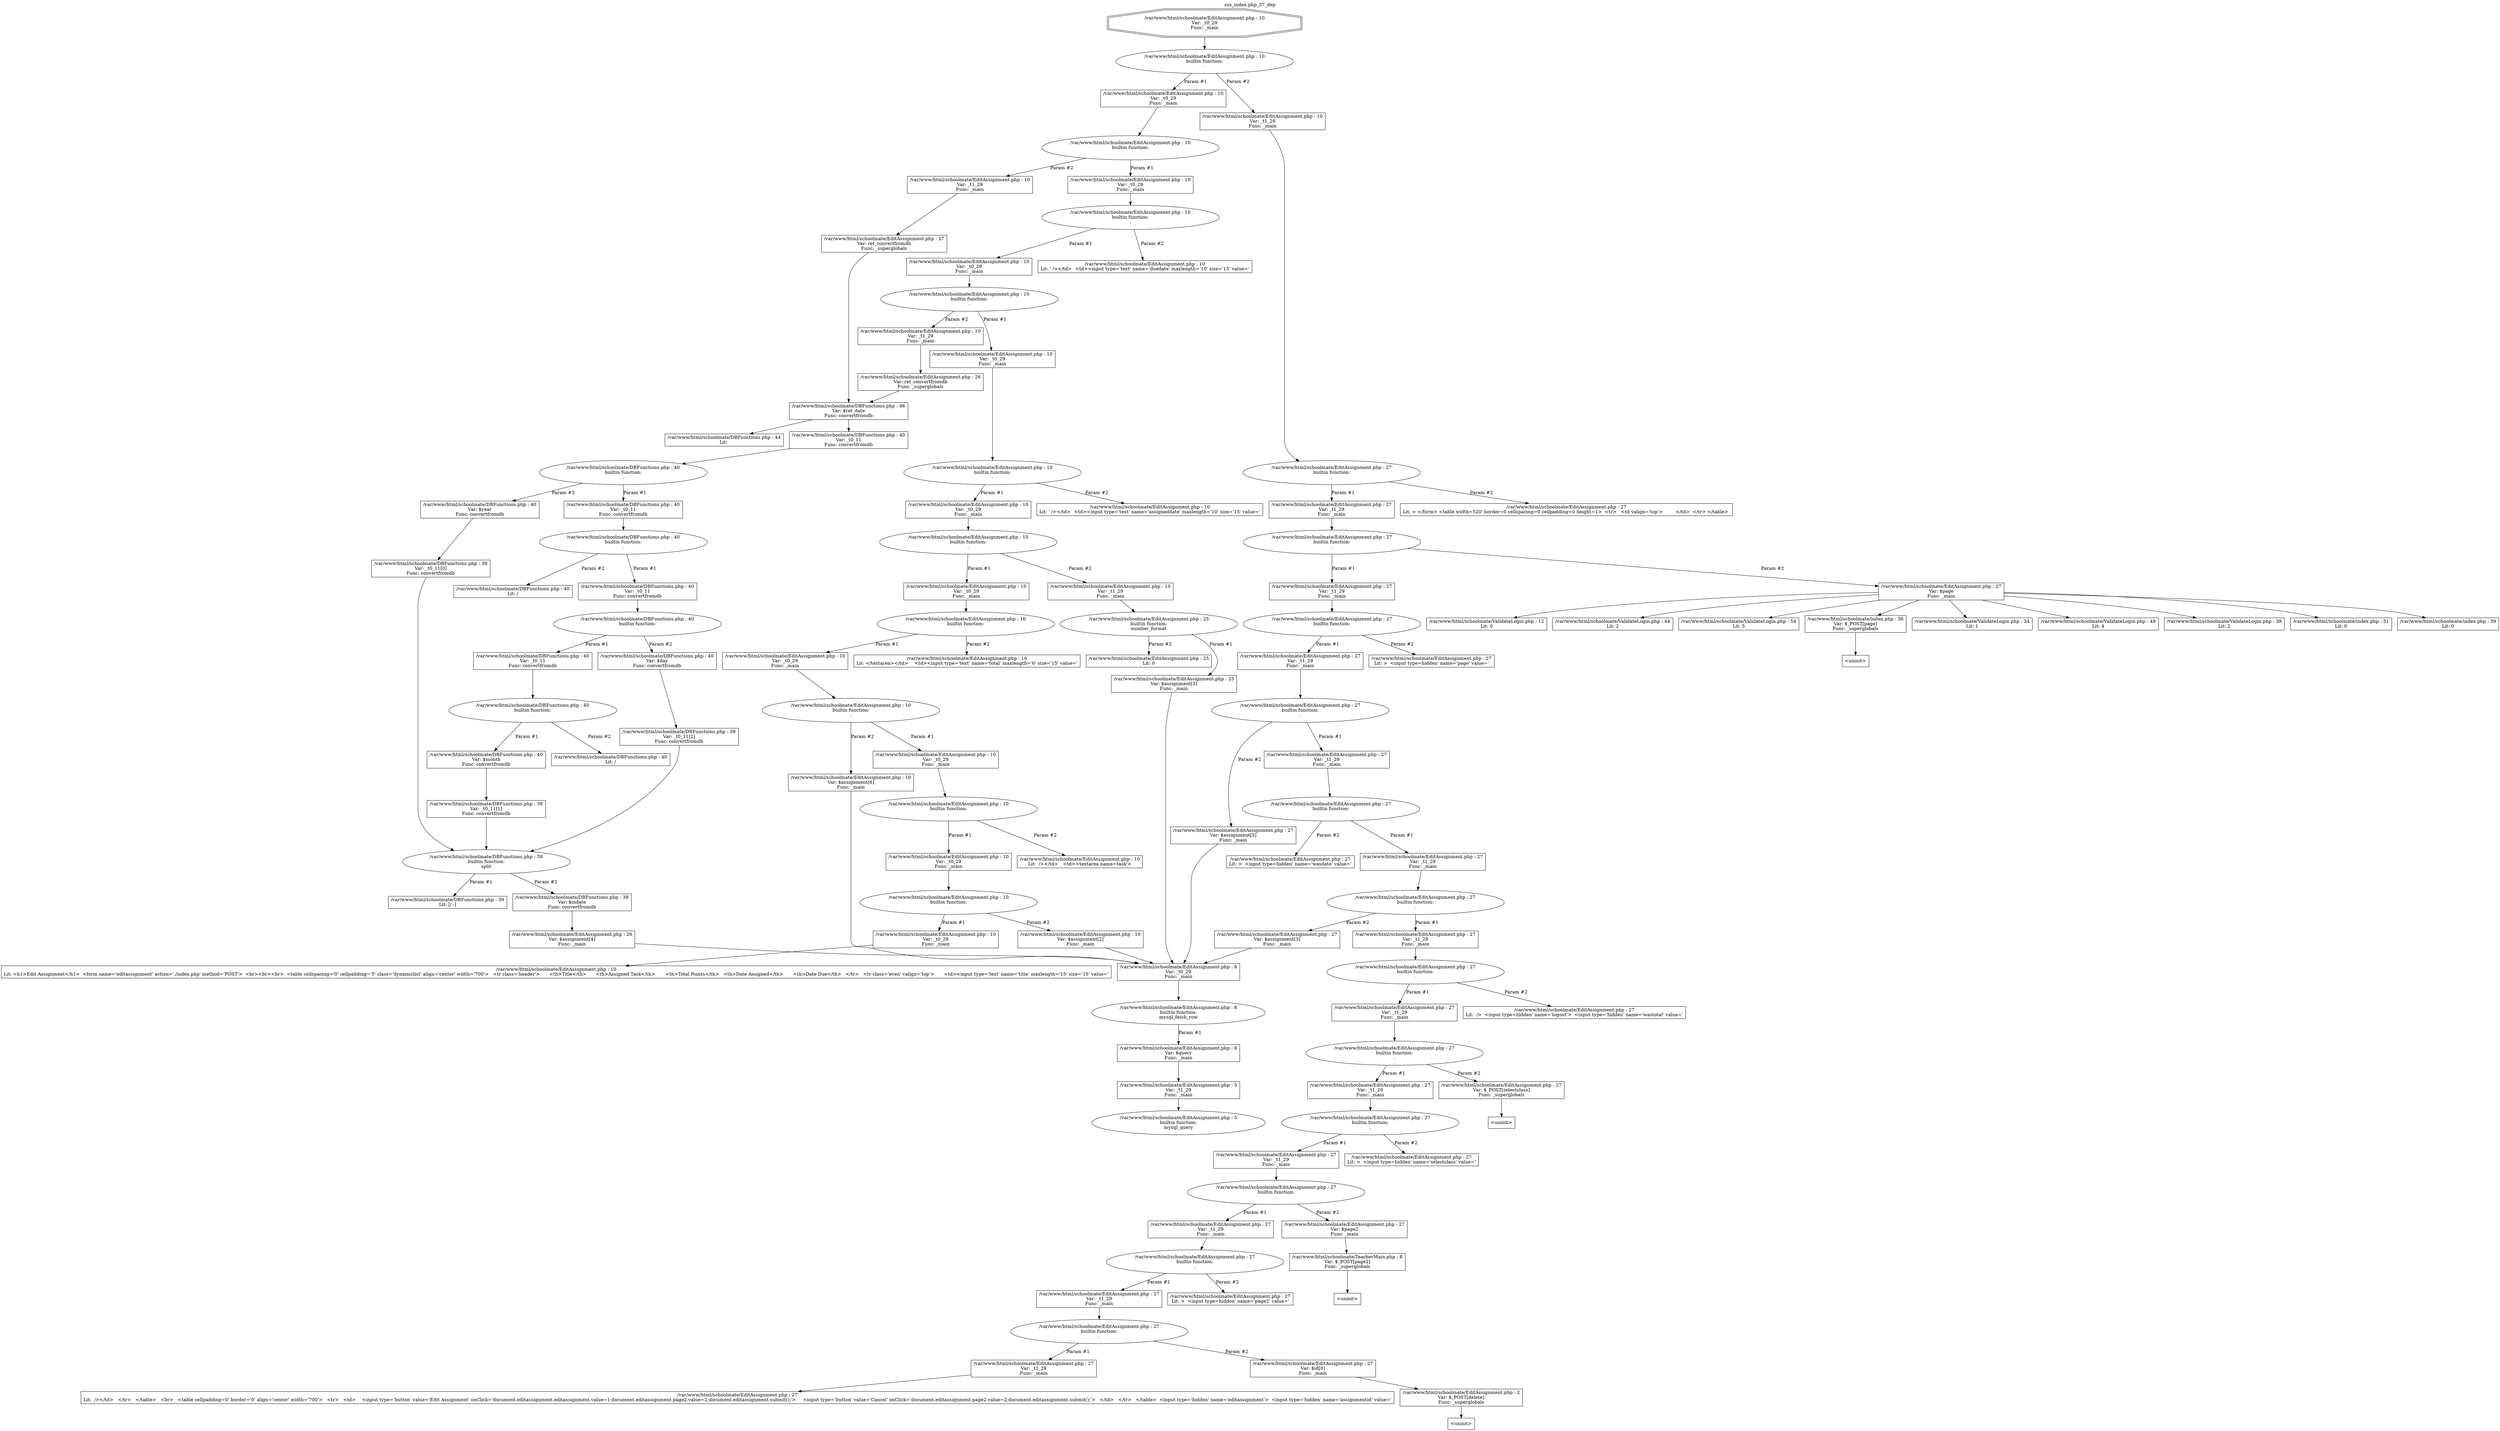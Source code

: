 digraph cfg {
  label="xss_index.php_37_dep";
  labelloc=t;
  n1 [shape=doubleoctagon, label="/var/www/html/schoolmate/EditAssignment.php : 10\nVar: _t0_29\nFunc: _main\n"];
  n2 [shape=ellipse, label="/var/www/html/schoolmate/EditAssignment.php : 10\nbuiltin function:\n.\n"];
  n3 [shape=box, label="/var/www/html/schoolmate/EditAssignment.php : 10\nVar: _t0_29\nFunc: _main\n"];
  n4 [shape=ellipse, label="/var/www/html/schoolmate/EditAssignment.php : 10\nbuiltin function:\n.\n"];
  n5 [shape=box, label="/var/www/html/schoolmate/EditAssignment.php : 10\nVar: _t0_29\nFunc: _main\n"];
  n6 [shape=ellipse, label="/var/www/html/schoolmate/EditAssignment.php : 10\nbuiltin function:\n.\n"];
  n7 [shape=box, label="/var/www/html/schoolmate/EditAssignment.php : 10\nVar: _t0_29\nFunc: _main\n"];
  n8 [shape=ellipse, label="/var/www/html/schoolmate/EditAssignment.php : 10\nbuiltin function:\n.\n"];
  n9 [shape=box, label="/var/www/html/schoolmate/EditAssignment.php : 10\nVar: _t0_29\nFunc: _main\n"];
  n10 [shape=ellipse, label="/var/www/html/schoolmate/EditAssignment.php : 10\nbuiltin function:\n.\n"];
  n11 [shape=box, label="/var/www/html/schoolmate/EditAssignment.php : 10\nVar: _t0_29\nFunc: _main\n"];
  n12 [shape=ellipse, label="/var/www/html/schoolmate/EditAssignment.php : 10\nbuiltin function:\n.\n"];
  n13 [shape=box, label="/var/www/html/schoolmate/EditAssignment.php : 10\nVar: _t0_29\nFunc: _main\n"];
  n14 [shape=ellipse, label="/var/www/html/schoolmate/EditAssignment.php : 10\nbuiltin function:\n.\n"];
  n15 [shape=box, label="/var/www/html/schoolmate/EditAssignment.php : 10\nVar: _t0_29\nFunc: _main\n"];
  n16 [shape=ellipse, label="/var/www/html/schoolmate/EditAssignment.php : 10\nbuiltin function:\n.\n"];
  n17 [shape=box, label="/var/www/html/schoolmate/EditAssignment.php : 10\nVar: _t0_29\nFunc: _main\n"];
  n18 [shape=ellipse, label="/var/www/html/schoolmate/EditAssignment.php : 10\nbuiltin function:\n.\n"];
  n19 [shape=box, label="/var/www/html/schoolmate/EditAssignment.php : 10\nVar: _t0_29\nFunc: _main\n"];
  n20 [shape=ellipse, label="/var/www/html/schoolmate/EditAssignment.php : 10\nbuiltin function:\n.\n"];
  n21 [shape=box, label="/var/www/html/schoolmate/EditAssignment.php : 10\nVar: _t0_29\nFunc: _main\n"];
  n22 [shape=box, label="/var/www/html/schoolmate/EditAssignment.php : 10\nLit: <h1>Edit Assignment</h1>  <form name='editassignment' action='./index.php' method='POST'>  <br><br><br>  <table cellspacing='0' cellpadding='5' class='dynamiclist' align='center' width='700'>   <tr class='header'>	<th>Title</th>	<th>Assigned Task</th>	<th>Total Points</th>	<th>Date Assigned</th>	<th>Date Due</th>   </tr>   <tr class='even' valign='top'>	<td><input type='text' name='title' maxlength='15' size='15' value='\n"];
  n23 [shape=box, label="/var/www/html/schoolmate/EditAssignment.php : 10\nVar: $assignment[2]\nFunc: _main\n"];
  n24 [shape=box, label="/var/www/html/schoolmate/EditAssignment.php : 8\nVar: _t0_29\nFunc: _main\n"];
  n25 [shape=ellipse, label="/var/www/html/schoolmate/EditAssignment.php : 8\nbuiltin function:\nmysql_fetch_row\n"];
  n26 [shape=box, label="/var/www/html/schoolmate/EditAssignment.php : 8\nVar: $query\nFunc: _main\n"];
  n27 [shape=box, label="/var/www/html/schoolmate/EditAssignment.php : 5\nVar: _t1_29\nFunc: _main\n"];
  n28 [shape=ellipse, label="/var/www/html/schoolmate/EditAssignment.php : 5\nbuiltin function:\nmysql_query\n"];
  n29 [shape=box, label="/var/www/html/schoolmate/EditAssignment.php : 10\nLit:  /></td>	<td><textarea name=task'>\n"];
  n30 [shape=box, label="/var/www/html/schoolmate/EditAssignment.php : 10\nVar: $assignment[6]\nFunc: _main\n"];
  n31 [shape=box, label="/var/www/html/schoolmate/EditAssignment.php : 10\nLit: </textarea></td>	<td><input type='text' name='total' maxlength='6' size='15' value='\n"];
  n32 [shape=box, label="/var/www/html/schoolmate/EditAssignment.php : 10\nVar: _t1_29\nFunc: _main\n"];
  n33 [shape=ellipse, label="/var/www/html/schoolmate/EditAssignment.php : 25\nbuiltin function:\nnumber_format\n"];
  n34 [shape=box, label="/var/www/html/schoolmate/EditAssignment.php : 25\nVar: $assignment[3]\nFunc: _main\n"];
  n35 [shape=box, label="/var/www/html/schoolmate/EditAssignment.php : 25\nLit: 0\n"];
  n36 [shape=box, label="/var/www/html/schoolmate/EditAssignment.php : 10\nLit: ' /></td>	<td><input type='text' name='assigneddate' maxlength='10' size='15' value='\n"];
  n37 [shape=box, label="/var/www/html/schoolmate/EditAssignment.php : 10\nVar: _t1_29\nFunc: _main\n"];
  n38 [shape=box, label="/var/www/html/schoolmate/EditAssignment.php : 26\nVar: ret_convertfromdb\nFunc: _superglobals\n"];
  n39 [shape=box, label="/var/www/html/schoolmate/DBFunctions.php : 46\nVar: $ret_date\nFunc: convertfromdb\n"];
  n40 [shape=box, label="/var/www/html/schoolmate/DBFunctions.php : 40\nVar: _t0_11\nFunc: convertfromdb\n"];
  n41 [shape=ellipse, label="/var/www/html/schoolmate/DBFunctions.php : 40\nbuiltin function:\n.\n"];
  n42 [shape=box, label="/var/www/html/schoolmate/DBFunctions.php : 40\nVar: _t0_11\nFunc: convertfromdb\n"];
  n43 [shape=ellipse, label="/var/www/html/schoolmate/DBFunctions.php : 40\nbuiltin function:\n.\n"];
  n44 [shape=box, label="/var/www/html/schoolmate/DBFunctions.php : 40\nVar: _t0_11\nFunc: convertfromdb\n"];
  n45 [shape=ellipse, label="/var/www/html/schoolmate/DBFunctions.php : 40\nbuiltin function:\n.\n"];
  n46 [shape=box, label="/var/www/html/schoolmate/DBFunctions.php : 40\nVar: _t0_11\nFunc: convertfromdb\n"];
  n47 [shape=ellipse, label="/var/www/html/schoolmate/DBFunctions.php : 40\nbuiltin function:\n.\n"];
  n48 [shape=box, label="/var/www/html/schoolmate/DBFunctions.php : 40\nVar: $month\nFunc: convertfromdb\n"];
  n49 [shape=box, label="/var/www/html/schoolmate/DBFunctions.php : 39\nVar: _t0_11[1]\nFunc: convertfromdb\n"];
  n50 [shape=ellipse, label="/var/www/html/schoolmate/DBFunctions.php : 39\nbuiltin function:\nsplit\n"];
  n51 [shape=box, label="/var/www/html/schoolmate/DBFunctions.php : 39\nLit: [/.-]\n"];
  n52 [shape=box, label="/var/www/html/schoolmate/DBFunctions.php : 39\nVar: $indate\nFunc: convertfromdb\n"];
  n53 [shape=box, label="/var/www/html/schoolmate/EditAssignment.php : 26\nVar: $assignment[4]\nFunc: _main\n"];
  n54 [shape=box, label="/var/www/html/schoolmate/DBFunctions.php : 40\nLit: /\n"];
  n55 [shape=box, label="/var/www/html/schoolmate/DBFunctions.php : 40\nVar: $day\nFunc: convertfromdb\n"];
  n56 [shape=box, label="/var/www/html/schoolmate/DBFunctions.php : 39\nVar: _t0_11[2]\nFunc: convertfromdb\n"];
  n57 [shape=box, label="/var/www/html/schoolmate/DBFunctions.php : 40\nLit: /\n"];
  n58 [shape=box, label="/var/www/html/schoolmate/DBFunctions.php : 40\nVar: $year\nFunc: convertfromdb\n"];
  n59 [shape=box, label="/var/www/html/schoolmate/DBFunctions.php : 39\nVar: _t0_11[0]\nFunc: convertfromdb\n"];
  n60 [shape=box, label="/var/www/html/schoolmate/DBFunctions.php : 44\nLit: \n"];
  n61 [shape=box, label="/var/www/html/schoolmate/EditAssignment.php : 10\nLit: ' /></td>	<td><input type='text' name='duedate' maxlength='10' size='15' value='\n"];
  n62 [shape=box, label="/var/www/html/schoolmate/EditAssignment.php : 10\nVar: _t1_29\nFunc: _main\n"];
  n63 [shape=box, label="/var/www/html/schoolmate/EditAssignment.php : 27\nVar: ret_convertfromdb\nFunc: _superglobals\n"];
  n64 [shape=box, label="/var/www/html/schoolmate/EditAssignment.php : 10\nVar: _t1_29\nFunc: _main\n"];
  n65 [shape=ellipse, label="/var/www/html/schoolmate/EditAssignment.php : 27\nbuiltin function:\n.\n"];
  n66 [shape=box, label="/var/www/html/schoolmate/EditAssignment.php : 27\nVar: _t1_29\nFunc: _main\n"];
  n67 [shape=ellipse, label="/var/www/html/schoolmate/EditAssignment.php : 27\nbuiltin function:\n.\n"];
  n68 [shape=box, label="/var/www/html/schoolmate/EditAssignment.php : 27\nVar: _t1_29\nFunc: _main\n"];
  n69 [shape=ellipse, label="/var/www/html/schoolmate/EditAssignment.php : 27\nbuiltin function:\n.\n"];
  n70 [shape=box, label="/var/www/html/schoolmate/EditAssignment.php : 27\nVar: _t1_29\nFunc: _main\n"];
  n71 [shape=ellipse, label="/var/www/html/schoolmate/EditAssignment.php : 27\nbuiltin function:\n.\n"];
  n72 [shape=box, label="/var/www/html/schoolmate/EditAssignment.php : 27\nVar: _t1_29\nFunc: _main\n"];
  n73 [shape=ellipse, label="/var/www/html/schoolmate/EditAssignment.php : 27\nbuiltin function:\n.\n"];
  n74 [shape=box, label="/var/www/html/schoolmate/EditAssignment.php : 27\nVar: _t1_29\nFunc: _main\n"];
  n75 [shape=ellipse, label="/var/www/html/schoolmate/EditAssignment.php : 27\nbuiltin function:\n.\n"];
  n76 [shape=box, label="/var/www/html/schoolmate/EditAssignment.php : 27\nVar: _t1_29\nFunc: _main\n"];
  n77 [shape=ellipse, label="/var/www/html/schoolmate/EditAssignment.php : 27\nbuiltin function:\n.\n"];
  n78 [shape=box, label="/var/www/html/schoolmate/EditAssignment.php : 27\nVar: _t1_29\nFunc: _main\n"];
  n79 [shape=ellipse, label="/var/www/html/schoolmate/EditAssignment.php : 27\nbuiltin function:\n.\n"];
  n80 [shape=box, label="/var/www/html/schoolmate/EditAssignment.php : 27\nVar: _t1_29\nFunc: _main\n"];
  n81 [shape=ellipse, label="/var/www/html/schoolmate/EditAssignment.php : 27\nbuiltin function:\n.\n"];
  n82 [shape=box, label="/var/www/html/schoolmate/EditAssignment.php : 27\nVar: _t1_29\nFunc: _main\n"];
  n83 [shape=ellipse, label="/var/www/html/schoolmate/EditAssignment.php : 27\nbuiltin function:\n.\n"];
  n84 [shape=box, label="/var/www/html/schoolmate/EditAssignment.php : 27\nVar: _t1_29\nFunc: _main\n"];
  n85 [shape=ellipse, label="/var/www/html/schoolmate/EditAssignment.php : 27\nbuiltin function:\n.\n"];
  n86 [shape=box, label="/var/www/html/schoolmate/EditAssignment.php : 27\nVar: _t1_29\nFunc: _main\n"];
  n87 [shape=ellipse, label="/var/www/html/schoolmate/EditAssignment.php : 27\nbuiltin function:\n.\n"];
  n88 [shape=box, label="/var/www/html/schoolmate/EditAssignment.php : 27\nVar: _t1_29\nFunc: _main\n"];
  n89 [shape=box, label="/var/www/html/schoolmate/EditAssignment.php : 27\nLit:  /></td>   </tr>   </table>   <br>   <table cellpadding=0' border='0' align='center' width='700'>   <tr>   <td>	<input type='button' value='Edit Assignment' onClick='document.editassignment.editassignment.value=1;document.editassignment.page2.value=2;document.editassignment.submit();'>	<input type='button' value='Cancel' onClick='document.editassignment.page2.value=2;document.editassignment.submit();'>   </td>   </tr>   </table>  <input type='hidden' name='editassignment'>  <input type='hidden' name='assignmentid' value='\n"];
  n90 [shape=box, label="/var/www/html/schoolmate/EditAssignment.php : 27\nVar: $id[0]\nFunc: _main\n"];
  n91 [shape=box, label="/var/www/html/schoolmate/EditAssignment.php : 2\nVar: $_POST[delete]\nFunc: _superglobals\n"];
  n92 [shape=box, label="<uninit>"];
  n93 [shape=box, label="/var/www/html/schoolmate/EditAssignment.php : 27\nLit: >  <input type=hidden' name='page2' value='\n"];
  n94 [shape=box, label="/var/www/html/schoolmate/EditAssignment.php : 27\nVar: $page2\nFunc: _main\n"];
  n95 [shape=box, label="/var/www/html/schoolmate/TeacherMain.php : 8\nVar: $_POST[page2]\nFunc: _superglobals\n"];
  n96 [shape=box, label="<uninit>"];
  n97 [shape=box, label="/var/www/html/schoolmate/EditAssignment.php : 27\nLit: >  <input type=hidden' name='selectclass' value='\n"];
  n98 [shape=box, label="/var/www/html/schoolmate/EditAssignment.php : 27\nVar: $_POST[selectclass]\nFunc: _superglobals\n"];
  n99 [shape=box, label="<uninit>"];
  n100 [shape=box, label="/var/www/html/schoolmate/EditAssignment.php : 27\nLit:  />  <input type=hidden' name='logout'>  <input type='hidden' name='wastotal' value='\n"];
  n101 [shape=box, label="/var/www/html/schoolmate/EditAssignment.php : 27\nVar: $assignment[3]\nFunc: _main\n"];
  n102 [shape=box, label="/var/www/html/schoolmate/EditAssignment.php : 27\nLit: >  <input type=hidden' name='wasdate' value='\n"];
  n103 [shape=box, label="/var/www/html/schoolmate/EditAssignment.php : 27\nVar: $assignment[5]\nFunc: _main\n"];
  n104 [shape=box, label="/var/www/html/schoolmate/EditAssignment.php : 27\nLit: >  <input type=hidden' name='page' value='\n"];
  n105 [shape=box, label="/var/www/html/schoolmate/EditAssignment.php : 27\nVar: $page\nFunc: _main\n"];
  n106 [shape=box, label="/var/www/html/schoolmate/ValidateLogin.php : 12\nLit: 0\n"];
  n107 [shape=box, label="/var/www/html/schoolmate/ValidateLogin.php : 44\nLit: 2\n"];
  n108 [shape=box, label="/var/www/html/schoolmate/ValidateLogin.php : 54\nLit: 5\n"];
  n109 [shape=box, label="/var/www/html/schoolmate/index.php : 36\nVar: $_POST[page]\nFunc: _superglobals\n"];
  n110 [shape=box, label="<uninit>"];
  n111 [shape=box, label="/var/www/html/schoolmate/ValidateLogin.php : 34\nLit: 1\n"];
  n112 [shape=box, label="/var/www/html/schoolmate/ValidateLogin.php : 49\nLit: 4\n"];
  n113 [shape=box, label="/var/www/html/schoolmate/ValidateLogin.php : 39\nLit: 2\n"];
  n114 [shape=box, label="/var/www/html/schoolmate/index.php : 51\nLit: 0\n"];
  n115 [shape=box, label="/var/www/html/schoolmate/index.php : 39\nLit: 0\n"];
  n116 [shape=box, label="/var/www/html/schoolmate/EditAssignment.php : 27\nLit: > </form> <table width=520' border=0 cellspacing=0 cellpadding=0 height=1>  <tr>   <td valign='top'>	&nbsp;   </td>  </tr> </table> \n"];
  n1 -> n2;
  n3 -> n4;
  n5 -> n6;
  n7 -> n8;
  n9 -> n10;
  n11 -> n12;
  n13 -> n14;
  n15 -> n16;
  n17 -> n18;
  n19 -> n20;
  n21 -> n22;
  n20 -> n21[label="Param #1"];
  n20 -> n23[label="Param #2"];
  n24 -> n25;
  n27 -> n28;
  n26 -> n27;
  n25 -> n26[label="Param #1"];
  n23 -> n24;
  n18 -> n19[label="Param #1"];
  n18 -> n29[label="Param #2"];
  n16 -> n17[label="Param #1"];
  n16 -> n30[label="Param #2"];
  n30 -> n24;
  n14 -> n15[label="Param #1"];
  n14 -> n31[label="Param #2"];
  n12 -> n13[label="Param #1"];
  n12 -> n32[label="Param #2"];
  n32 -> n33;
  n34 -> n24;
  n33 -> n34[label="Param #1"];
  n33 -> n35[label="Param #2"];
  n10 -> n11[label="Param #1"];
  n10 -> n36[label="Param #2"];
  n8 -> n9[label="Param #1"];
  n8 -> n37[label="Param #2"];
  n40 -> n41;
  n42 -> n43;
  n44 -> n45;
  n46 -> n47;
  n49 -> n50;
  n50 -> n51[label="Param #1"];
  n50 -> n52[label="Param #2"];
  n53 -> n24;
  n52 -> n53;
  n48 -> n49;
  n47 -> n48[label="Param #1"];
  n47 -> n54[label="Param #2"];
  n45 -> n46[label="Param #1"];
  n45 -> n55[label="Param #2"];
  n56 -> n50;
  n55 -> n56;
  n43 -> n44[label="Param #1"];
  n43 -> n57[label="Param #2"];
  n41 -> n42[label="Param #1"];
  n41 -> n58[label="Param #2"];
  n59 -> n50;
  n58 -> n59;
  n39 -> n40;
  n39 -> n60;
  n38 -> n39;
  n37 -> n38;
  n6 -> n7[label="Param #1"];
  n6 -> n61[label="Param #2"];
  n4 -> n5[label="Param #1"];
  n4 -> n62[label="Param #2"];
  n63 -> n39;
  n62 -> n63;
  n2 -> n3[label="Param #1"];
  n2 -> n64[label="Param #2"];
  n64 -> n65;
  n66 -> n67;
  n68 -> n69;
  n70 -> n71;
  n72 -> n73;
  n74 -> n75;
  n76 -> n77;
  n78 -> n79;
  n80 -> n81;
  n82 -> n83;
  n84 -> n85;
  n86 -> n87;
  n88 -> n89;
  n87 -> n88[label="Param #1"];
  n87 -> n90[label="Param #2"];
  n91 -> n92;
  n90 -> n91;
  n85 -> n86[label="Param #1"];
  n85 -> n93[label="Param #2"];
  n83 -> n84[label="Param #1"];
  n83 -> n94[label="Param #2"];
  n95 -> n96;
  n94 -> n95;
  n81 -> n82[label="Param #1"];
  n81 -> n97[label="Param #2"];
  n79 -> n80[label="Param #1"];
  n79 -> n98[label="Param #2"];
  n98 -> n99;
  n77 -> n78[label="Param #1"];
  n77 -> n100[label="Param #2"];
  n75 -> n76[label="Param #1"];
  n75 -> n101[label="Param #2"];
  n101 -> n24;
  n73 -> n74[label="Param #1"];
  n73 -> n102[label="Param #2"];
  n71 -> n72[label="Param #1"];
  n71 -> n103[label="Param #2"];
  n103 -> n24;
  n69 -> n70[label="Param #1"];
  n69 -> n104[label="Param #2"];
  n67 -> n68[label="Param #1"];
  n67 -> n105[label="Param #2"];
  n105 -> n106;
  n105 -> n107;
  n105 -> n108;
  n105 -> n109;
  n105 -> n111;
  n105 -> n112;
  n105 -> n113;
  n105 -> n114;
  n105 -> n115;
  n109 -> n110;
  n65 -> n66[label="Param #1"];
  n65 -> n116[label="Param #2"];
}
